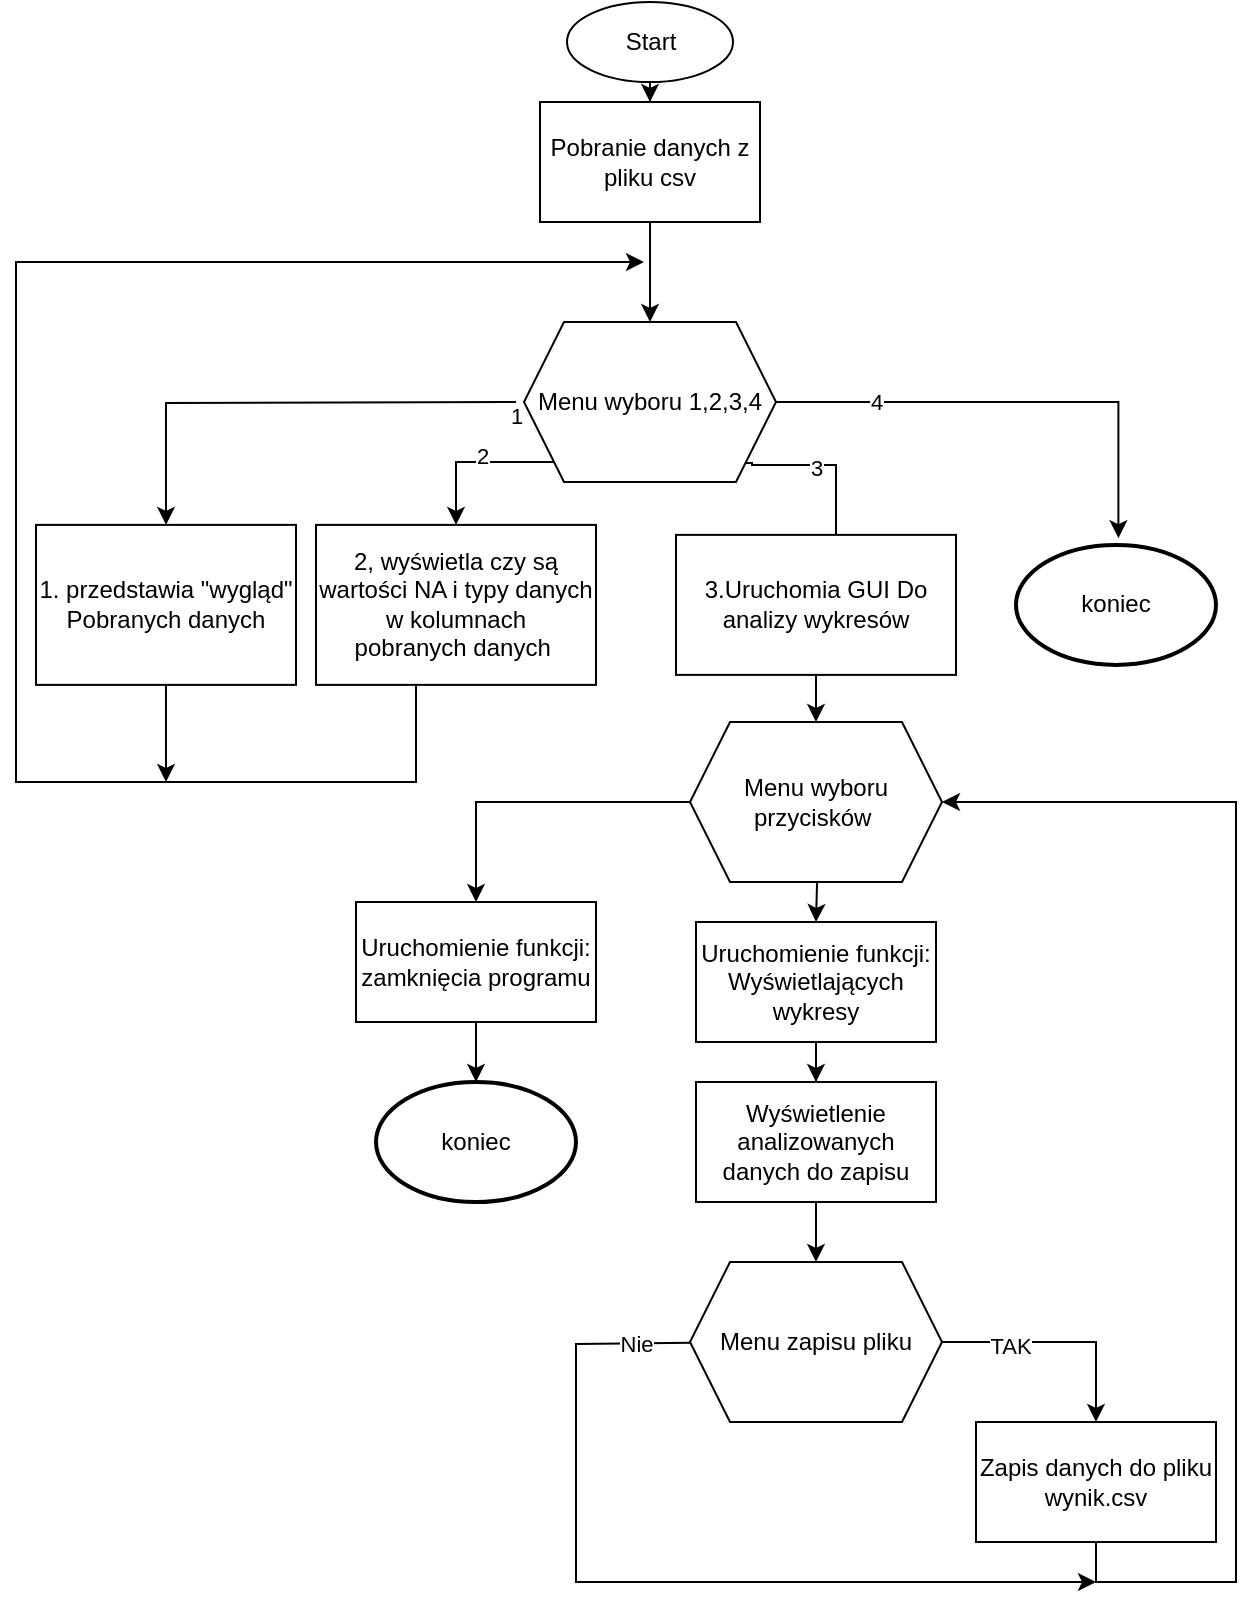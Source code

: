 <mxfile version="24.5.5" type="github">
  <diagram name="Strona-1" id="YNesLbR3EllEMQbYBoSg">
    <mxGraphModel dx="1166" dy="569" grid="1" gridSize="10" guides="1" tooltips="1" connect="1" arrows="1" fold="1" page="1" pageScale="1" pageWidth="827" pageHeight="1169" math="0" shadow="0">
      <root>
        <mxCell id="0" />
        <mxCell id="1" parent="0" />
        <mxCell id="1TnpY5k9woEoOJZMee18-13" style="edgeStyle=orthogonalEdgeStyle;rounded=0;orthogonalLoop=1;jettySize=auto;html=1;entryX=0.5;entryY=0;entryDx=0;entryDy=0;" edge="1" parent="1" source="1TnpY5k9woEoOJZMee18-6" target="1TnpY5k9woEoOJZMee18-12">
          <mxGeometry relative="1" as="geometry" />
        </mxCell>
        <mxCell id="1TnpY5k9woEoOJZMee18-6" value="Start" style="ellipse;whiteSpace=wrap;html=1;" vertex="1" parent="1">
          <mxGeometry x="315.5" y="90" width="83" height="40" as="geometry" />
        </mxCell>
        <mxCell id="1TnpY5k9woEoOJZMee18-15" style="edgeStyle=orthogonalEdgeStyle;rounded=0;orthogonalLoop=1;jettySize=auto;html=1;" edge="1" parent="1" target="1TnpY5k9woEoOJZMee18-8">
          <mxGeometry relative="1" as="geometry">
            <mxPoint x="290" y="290" as="sourcePoint" />
          </mxGeometry>
        </mxCell>
        <mxCell id="1TnpY5k9woEoOJZMee18-31" value="1" style="edgeLabel;html=1;align=center;verticalAlign=middle;resizable=0;points=[];" vertex="1" connectable="0" parent="1TnpY5k9woEoOJZMee18-15">
          <mxGeometry x="0.695" relative="1" as="geometry">
            <mxPoint x="175" y="-19" as="offset" />
          </mxGeometry>
        </mxCell>
        <mxCell id="1TnpY5k9woEoOJZMee18-17" style="edgeStyle=orthogonalEdgeStyle;rounded=0;orthogonalLoop=1;jettySize=auto;html=1;exitX=0.17;exitY=0.982;exitDx=0;exitDy=0;entryX=0.5;entryY=0;entryDx=0;entryDy=0;exitPerimeter=0;" edge="1" parent="1" target="1TnpY5k9woEoOJZMee18-9">
          <mxGeometry relative="1" as="geometry">
            <mxPoint x="315.42" y="320.0" as="sourcePoint" />
            <mxPoint x="234.96" y="351.44" as="targetPoint" />
            <Array as="points">
              <mxPoint x="260" y="320" />
            </Array>
          </mxGeometry>
        </mxCell>
        <mxCell id="1TnpY5k9woEoOJZMee18-24" value="2" style="edgeLabel;html=1;align=center;verticalAlign=middle;resizable=0;points=[];" vertex="1" connectable="0" parent="1TnpY5k9woEoOJZMee18-17">
          <mxGeometry x="-0.018" y="-3" relative="1" as="geometry">
            <mxPoint as="offset" />
          </mxGeometry>
        </mxCell>
        <mxCell id="1TnpY5k9woEoOJZMee18-18" style="edgeStyle=orthogonalEdgeStyle;rounded=0;orthogonalLoop=1;jettySize=auto;html=1;exitX=0.851;exitY=1.012;exitDx=0;exitDy=0;entryX=0.5;entryY=0;entryDx=0;entryDy=0;exitPerimeter=0;" edge="1" parent="1">
          <mxGeometry relative="1" as="geometry">
            <mxPoint x="401.226" y="322.4" as="sourcePoint" />
            <mxPoint x="450" y="371.44" as="targetPoint" />
            <Array as="points">
              <mxPoint x="401" y="320.44" />
              <mxPoint x="408" y="320.44" />
              <mxPoint x="450" y="321.44" />
            </Array>
          </mxGeometry>
        </mxCell>
        <mxCell id="1TnpY5k9woEoOJZMee18-29" value="3" style="edgeLabel;html=1;align=center;verticalAlign=middle;resizable=0;points=[];" vertex="1" connectable="0" parent="1TnpY5k9woEoOJZMee18-18">
          <mxGeometry x="-0.184" y="-1" relative="1" as="geometry">
            <mxPoint as="offset" />
          </mxGeometry>
        </mxCell>
        <mxCell id="1TnpY5k9woEoOJZMee18-19" style="edgeStyle=orthogonalEdgeStyle;rounded=0;orthogonalLoop=1;jettySize=auto;html=1;exitX=1;exitY=0.5;exitDx=0;exitDy=0;entryX=0.512;entryY=-0.056;entryDx=0;entryDy=0;entryPerimeter=0;" edge="1" parent="1" source="1TnpY5k9woEoOJZMee18-30" target="1TnpY5k9woEoOJZMee18-22">
          <mxGeometry relative="1" as="geometry">
            <mxPoint x="462.0" y="280" as="sourcePoint" />
            <mxPoint x="590" y="370" as="targetPoint" />
          </mxGeometry>
        </mxCell>
        <mxCell id="1TnpY5k9woEoOJZMee18-33" value="4" style="edgeLabel;html=1;align=center;verticalAlign=middle;resizable=0;points=[];" vertex="1" connectable="0" parent="1TnpY5k9woEoOJZMee18-19">
          <mxGeometry x="0.631" y="-1" relative="1" as="geometry">
            <mxPoint x="-120" y="-24" as="offset" />
          </mxGeometry>
        </mxCell>
        <mxCell id="1TnpY5k9woEoOJZMee18-21" style="edgeStyle=orthogonalEdgeStyle;rounded=0;orthogonalLoop=1;jettySize=auto;html=1;" edge="1" parent="1" source="1TnpY5k9woEoOJZMee18-8">
          <mxGeometry relative="1" as="geometry">
            <mxPoint x="115" y="480" as="targetPoint" />
          </mxGeometry>
        </mxCell>
        <mxCell id="1TnpY5k9woEoOJZMee18-8" value="1. przedstawia &quot;wygląd&quot; Pobranych danych" style="rounded=0;whiteSpace=wrap;html=1;" vertex="1" parent="1">
          <mxGeometry x="50" y="351.44" width="130" height="80" as="geometry" />
        </mxCell>
        <mxCell id="1TnpY5k9woEoOJZMee18-20" style="edgeStyle=orthogonalEdgeStyle;rounded=0;orthogonalLoop=1;jettySize=auto;html=1;" edge="1" parent="1" source="1TnpY5k9woEoOJZMee18-9">
          <mxGeometry relative="1" as="geometry">
            <mxPoint x="354" y="220" as="targetPoint" />
            <Array as="points">
              <mxPoint x="240" y="480" />
              <mxPoint x="40" y="480" />
              <mxPoint x="40" y="220" />
            </Array>
          </mxGeometry>
        </mxCell>
        <mxCell id="1TnpY5k9woEoOJZMee18-9" value="2, wyświetla czy są wartości NA i typy danych w kolumnach&lt;div&gt;pobranych danych&amp;nbsp;&lt;/div&gt;" style="rounded=0;whiteSpace=wrap;html=1;" vertex="1" parent="1">
          <mxGeometry x="190" y="351.44" width="140" height="80" as="geometry" />
        </mxCell>
        <mxCell id="1TnpY5k9woEoOJZMee18-35" style="edgeStyle=orthogonalEdgeStyle;rounded=0;orthogonalLoop=1;jettySize=auto;html=1;entryX=0.5;entryY=0;entryDx=0;entryDy=0;" edge="1" parent="1" source="1TnpY5k9woEoOJZMee18-10" target="1TnpY5k9woEoOJZMee18-34">
          <mxGeometry relative="1" as="geometry">
            <mxPoint x="440" y="471.44" as="targetPoint" />
          </mxGeometry>
        </mxCell>
        <mxCell id="1TnpY5k9woEoOJZMee18-10" value="3.Uruchomia GUI Do analizy wykresów" style="rounded=0;whiteSpace=wrap;html=1;" vertex="1" parent="1">
          <mxGeometry x="370" y="356.44" width="140" height="70" as="geometry" />
        </mxCell>
        <mxCell id="1TnpY5k9woEoOJZMee18-14" style="edgeStyle=orthogonalEdgeStyle;rounded=0;orthogonalLoop=1;jettySize=auto;html=1;entryX=0.5;entryY=0;entryDx=0;entryDy=0;" edge="1" parent="1" source="1TnpY5k9woEoOJZMee18-12" target="1TnpY5k9woEoOJZMee18-30">
          <mxGeometry relative="1" as="geometry">
            <mxPoint x="354.0" y="250" as="targetPoint" />
          </mxGeometry>
        </mxCell>
        <mxCell id="1TnpY5k9woEoOJZMee18-12" value="Pobranie danych z pliku csv" style="rounded=0;whiteSpace=wrap;html=1;" vertex="1" parent="1">
          <mxGeometry x="302" y="140" width="110" height="60" as="geometry" />
        </mxCell>
        <mxCell id="1TnpY5k9woEoOJZMee18-22" value="koniec" style="strokeWidth=2;html=1;shape=mxgraph.flowchart.start_1;whiteSpace=wrap;" vertex="1" parent="1">
          <mxGeometry x="540" y="361.44" width="100" height="60" as="geometry" />
        </mxCell>
        <mxCell id="1TnpY5k9woEoOJZMee18-30" value="Menu wyboru 1,2,3,4" style="shape=hexagon;perimeter=hexagonPerimeter2;whiteSpace=wrap;html=1;fixedSize=1;" vertex="1" parent="1">
          <mxGeometry x="294" y="250" width="126" height="80" as="geometry" />
        </mxCell>
        <mxCell id="1TnpY5k9woEoOJZMee18-41" style="edgeStyle=orthogonalEdgeStyle;rounded=0;orthogonalLoop=1;jettySize=auto;html=1;entryX=0.5;entryY=0;entryDx=0;entryDy=0;" edge="1" parent="1" target="1TnpY5k9woEoOJZMee18-36">
          <mxGeometry relative="1" as="geometry">
            <mxPoint x="440" y="510" as="sourcePoint" />
          </mxGeometry>
        </mxCell>
        <mxCell id="1TnpY5k9woEoOJZMee18-54" style="edgeStyle=orthogonalEdgeStyle;rounded=0;orthogonalLoop=1;jettySize=auto;html=1;entryX=0.5;entryY=0;entryDx=0;entryDy=0;" edge="1" parent="1" source="1TnpY5k9woEoOJZMee18-34" target="1TnpY5k9woEoOJZMee18-55">
          <mxGeometry relative="1" as="geometry">
            <mxPoint x="270" y="560" as="targetPoint" />
          </mxGeometry>
        </mxCell>
        <mxCell id="1TnpY5k9woEoOJZMee18-34" value="Menu wyboru przycisków&amp;nbsp;" style="shape=hexagon;perimeter=hexagonPerimeter2;whiteSpace=wrap;html=1;fixedSize=1;" vertex="1" parent="1">
          <mxGeometry x="377" y="450" width="126" height="80" as="geometry" />
        </mxCell>
        <mxCell id="1TnpY5k9woEoOJZMee18-46" style="edgeStyle=orthogonalEdgeStyle;rounded=0;orthogonalLoop=1;jettySize=auto;html=1;entryX=0.5;entryY=0;entryDx=0;entryDy=0;" edge="1" parent="1" source="1TnpY5k9woEoOJZMee18-36" target="1TnpY5k9woEoOJZMee18-45">
          <mxGeometry relative="1" as="geometry" />
        </mxCell>
        <mxCell id="1TnpY5k9woEoOJZMee18-36" value="Uruchomienie funkcji:&lt;div&gt;Wyświetlających wykresy&lt;/div&gt;" style="rounded=0;whiteSpace=wrap;html=1;" vertex="1" parent="1">
          <mxGeometry x="380" y="550" width="120" height="60" as="geometry" />
        </mxCell>
        <mxCell id="1TnpY5k9woEoOJZMee18-48" style="edgeStyle=orthogonalEdgeStyle;rounded=0;orthogonalLoop=1;jettySize=auto;html=1;" edge="1" parent="1">
          <mxGeometry relative="1" as="geometry">
            <mxPoint x="417.015" y="760.03" as="sourcePoint" />
            <mxPoint x="580" y="880" as="targetPoint" />
            <Array as="points">
              <mxPoint x="320" y="761" />
              <mxPoint x="320" y="880" />
            </Array>
          </mxGeometry>
        </mxCell>
        <mxCell id="1TnpY5k9woEoOJZMee18-51" value="Nie" style="edgeLabel;html=1;align=center;verticalAlign=middle;resizable=0;points=[];" vertex="1" connectable="0" parent="1TnpY5k9woEoOJZMee18-48">
          <mxGeometry x="-0.304" y="2" relative="1" as="geometry">
            <mxPoint x="28" y="-69" as="offset" />
          </mxGeometry>
        </mxCell>
        <mxCell id="1TnpY5k9woEoOJZMee18-49" style="edgeStyle=orthogonalEdgeStyle;rounded=0;orthogonalLoop=1;jettySize=auto;html=1;entryX=0.5;entryY=0;entryDx=0;entryDy=0;" edge="1" parent="1" source="1TnpY5k9woEoOJZMee18-40" target="1TnpY5k9woEoOJZMee18-44">
          <mxGeometry relative="1" as="geometry" />
        </mxCell>
        <mxCell id="1TnpY5k9woEoOJZMee18-50" value="TAK" style="edgeLabel;html=1;align=center;verticalAlign=middle;resizable=0;points=[];" vertex="1" connectable="0" parent="1TnpY5k9woEoOJZMee18-49">
          <mxGeometry x="-0.419" y="-2" relative="1" as="geometry">
            <mxPoint as="offset" />
          </mxGeometry>
        </mxCell>
        <mxCell id="1TnpY5k9woEoOJZMee18-40" value="Menu zapisu pliku" style="shape=hexagon;perimeter=hexagonPerimeter2;whiteSpace=wrap;html=1;fixedSize=1;" vertex="1" parent="1">
          <mxGeometry x="377" y="720" width="126" height="80" as="geometry" />
        </mxCell>
        <mxCell id="1TnpY5k9woEoOJZMee18-53" style="edgeStyle=orthogonalEdgeStyle;rounded=0;orthogonalLoop=1;jettySize=auto;html=1;entryX=1;entryY=0.5;entryDx=0;entryDy=0;" edge="1" parent="1" source="1TnpY5k9woEoOJZMee18-44" target="1TnpY5k9woEoOJZMee18-34">
          <mxGeometry relative="1" as="geometry">
            <mxPoint x="580" y="490" as="targetPoint" />
            <Array as="points">
              <mxPoint x="580" y="880" />
              <mxPoint x="650" y="880" />
              <mxPoint x="650" y="490" />
            </Array>
          </mxGeometry>
        </mxCell>
        <mxCell id="1TnpY5k9woEoOJZMee18-44" value="Zapis danych do pliku&lt;div&gt;wynik.csv&lt;/div&gt;" style="rounded=0;whiteSpace=wrap;html=1;" vertex="1" parent="1">
          <mxGeometry x="520" y="800" width="120" height="60" as="geometry" />
        </mxCell>
        <mxCell id="1TnpY5k9woEoOJZMee18-47" style="edgeStyle=orthogonalEdgeStyle;rounded=0;orthogonalLoop=1;jettySize=auto;html=1;entryX=0.5;entryY=0;entryDx=0;entryDy=0;" edge="1" parent="1" source="1TnpY5k9woEoOJZMee18-45" target="1TnpY5k9woEoOJZMee18-40">
          <mxGeometry relative="1" as="geometry" />
        </mxCell>
        <mxCell id="1TnpY5k9woEoOJZMee18-45" value="Wyświetlenie analizowanych danych do zapisu" style="rounded=0;whiteSpace=wrap;html=1;" vertex="1" parent="1">
          <mxGeometry x="380" y="630" width="120" height="60" as="geometry" />
        </mxCell>
        <mxCell id="1TnpY5k9woEoOJZMee18-57" style="edgeStyle=orthogonalEdgeStyle;rounded=0;orthogonalLoop=1;jettySize=auto;html=1;" edge="1" parent="1" source="1TnpY5k9woEoOJZMee18-55" target="1TnpY5k9woEoOJZMee18-56">
          <mxGeometry relative="1" as="geometry" />
        </mxCell>
        <mxCell id="1TnpY5k9woEoOJZMee18-55" value="Uruchomienie funkcji:&lt;div&gt;zamknięcia programu&lt;/div&gt;" style="rounded=0;whiteSpace=wrap;html=1;" vertex="1" parent="1">
          <mxGeometry x="210" y="540" width="120" height="60" as="geometry" />
        </mxCell>
        <mxCell id="1TnpY5k9woEoOJZMee18-56" value="koniec" style="strokeWidth=2;html=1;shape=mxgraph.flowchart.start_1;whiteSpace=wrap;" vertex="1" parent="1">
          <mxGeometry x="220" y="630" width="100" height="60" as="geometry" />
        </mxCell>
      </root>
    </mxGraphModel>
  </diagram>
</mxfile>
